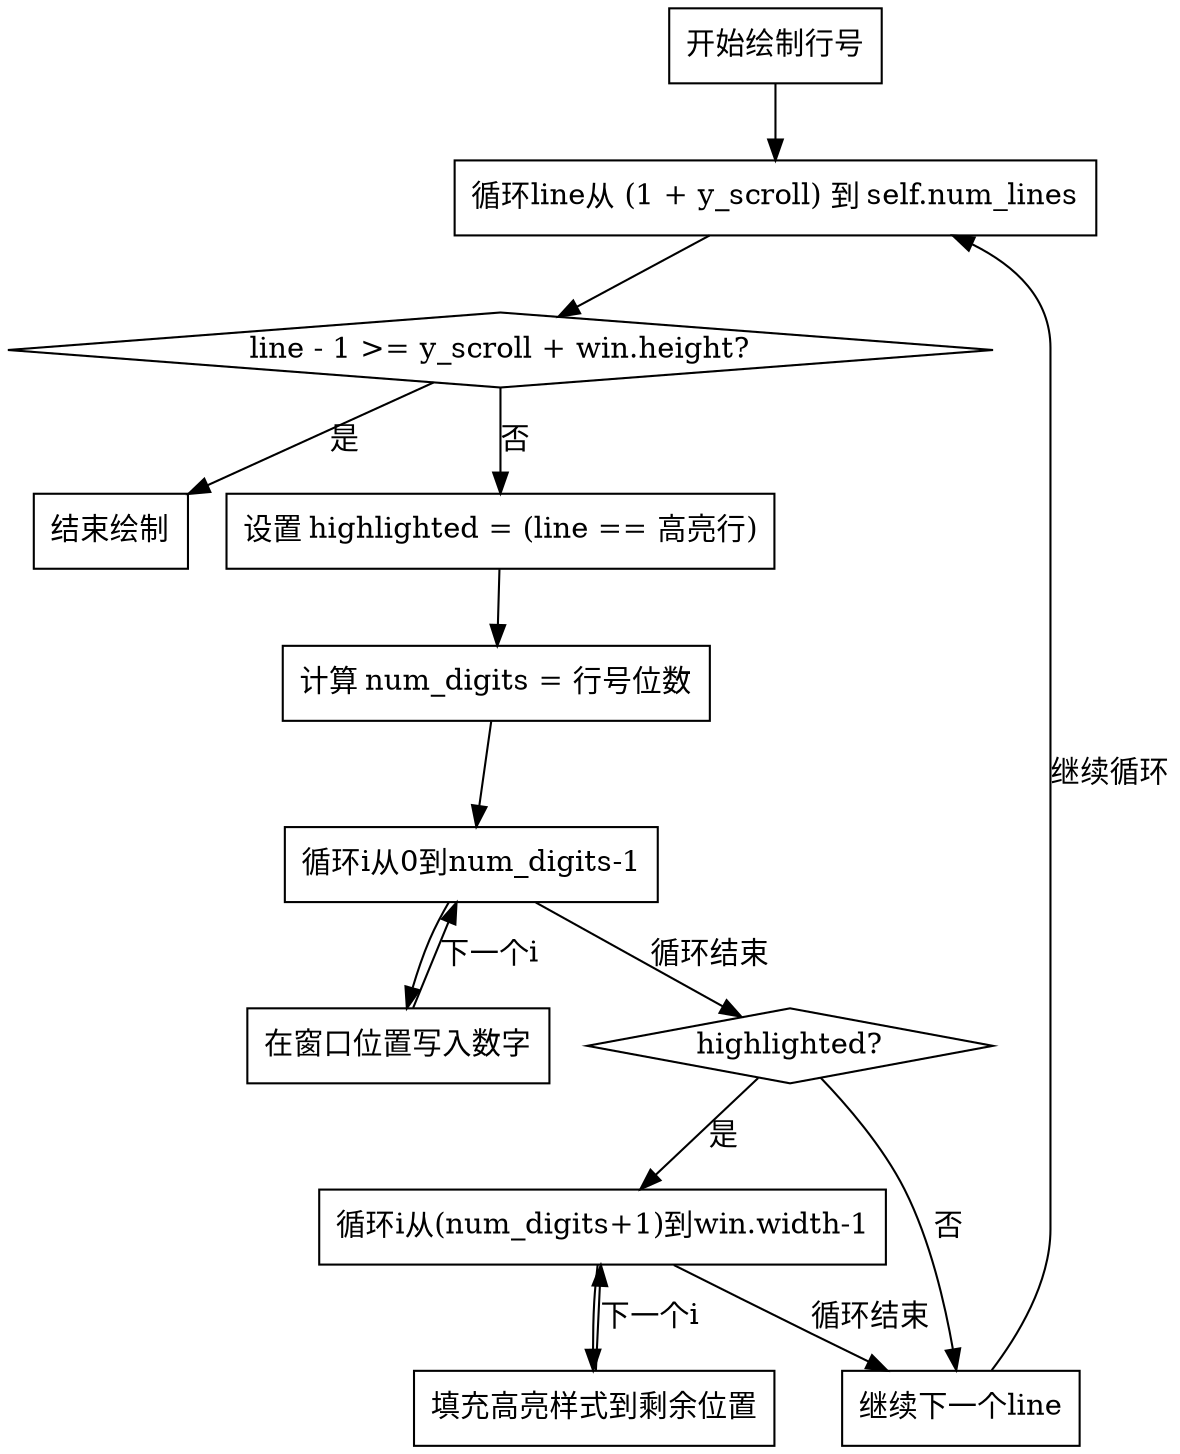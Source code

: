 
digraph G {
    node [shape=rectangle];
    start [label="开始绘制行号"];
    end [label="结束绘制"];
    loop_line_start [label="循环line从 (1 + y_scroll) 到 self.num_lines"];
    check_line_overflow [label="line - 1 >= y_scroll + win.height?", shape=diamond];
    set_highlighted [label="设置 highlighted = (line == 高亮行)"];
    compute_digits [label="计算 num_digits = 行号位数"];
    loop_digits [label="循环i从0到num_digits-1"];
    write_digit [label="在窗口位置写入数字"];
    check_highlighted [label="highlighted?", shape=diamond];
    loop_fill [label="循环i从(num_digits+1)到win.width-1"];
    fill_space [label="填充高亮样式到剩余位置"];
    next_line [label="继续下一个line"];

    start -> loop_line_start;
    loop_line_start -> check_line_overflow;
    check_line_overflow -> end [label="是"];
    check_line_overflow -> set_highlighted [label="否"];
    set_highlighted -> compute_digits;
    compute_digits -> loop_digits;
    loop_digits -> write_digit;
    write_digit -> loop_digits [label="下一个i"];
    loop_digits -> check_highlighted [label="循环结束"];
    check_highlighted -> loop_fill [label="是"];
    check_highlighted -> next_line [label="否"];
    loop_fill -> fill_space;
    fill_space -> loop_fill [label="下一个i"];
    loop_fill -> next_line [label="循环结束"];
    next_line -> loop_line_start [label="继续循环"];
}
